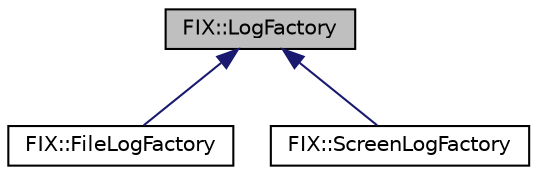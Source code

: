 digraph "FIX::LogFactory"
{
  edge [fontname="Helvetica",fontsize="10",labelfontname="Helvetica",labelfontsize="10"];
  node [fontname="Helvetica",fontsize="10",shape=record];
  Node0 [label="FIX::LogFactory",height=0.2,width=0.4,color="black", fillcolor="grey75", style="filled", fontcolor="black"];
  Node0 -> Node1 [dir="back",color="midnightblue",fontsize="10",style="solid",fontname="Helvetica"];
  Node1 [label="FIX::FileLogFactory",height=0.2,width=0.4,color="black", fillcolor="white", style="filled",URL="$class_f_i_x_1_1_file_log_factory.html",tooltip="Creates a file based implementation of Log. "];
  Node0 -> Node2 [dir="back",color="midnightblue",fontsize="10",style="solid",fontname="Helvetica"];
  Node2 [label="FIX::ScreenLogFactory",height=0.2,width=0.4,color="black", fillcolor="white", style="filled",URL="$class_f_i_x_1_1_screen_log_factory.html",tooltip="Creates a screen based implementation of Log. "];
}
